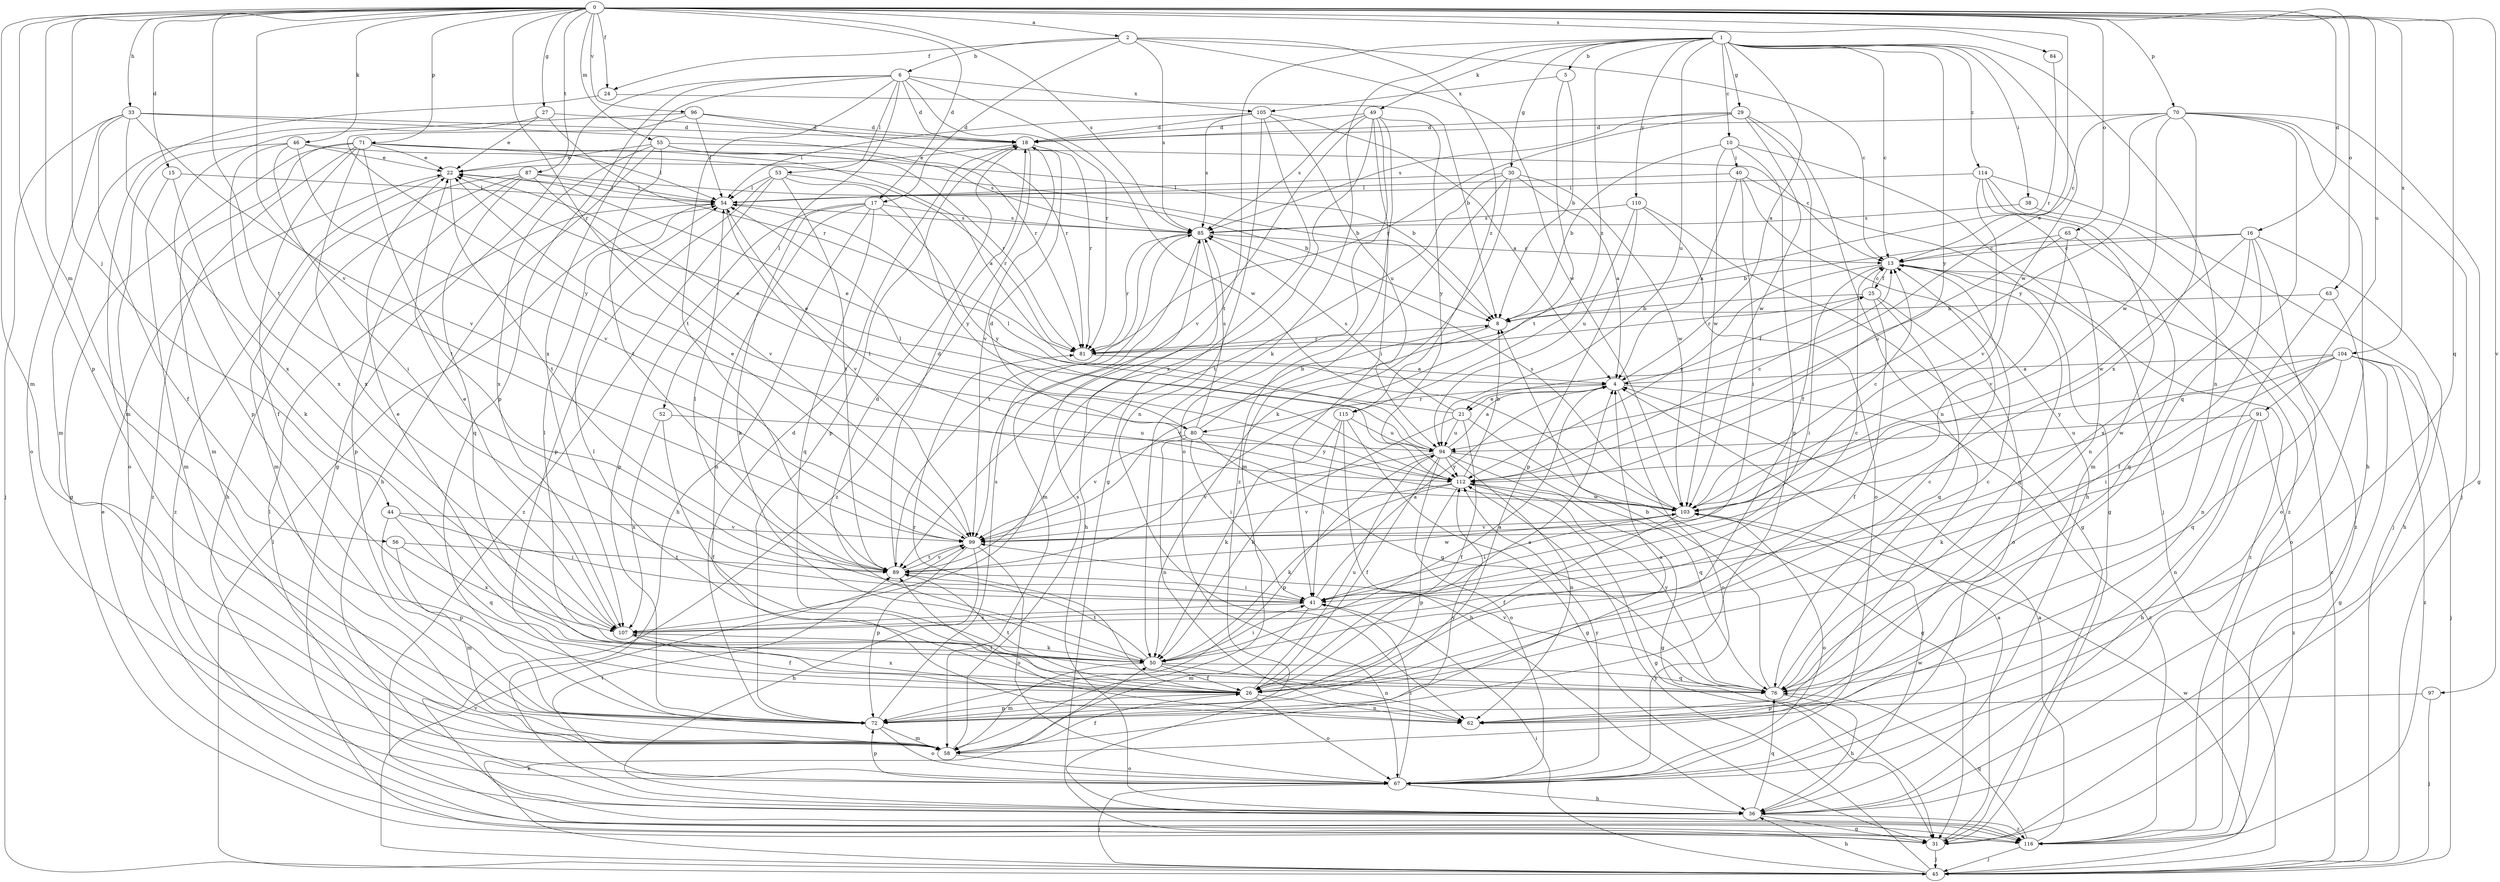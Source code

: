strict digraph  {
0;
1;
2;
4;
5;
6;
8;
10;
13;
15;
16;
17;
18;
21;
22;
24;
25;
26;
27;
29;
30;
31;
33;
36;
38;
40;
41;
44;
45;
46;
49;
50;
52;
53;
54;
55;
56;
58;
62;
63;
65;
67;
70;
71;
72;
76;
80;
81;
84;
85;
87;
89;
91;
94;
96;
97;
99;
103;
104;
105;
107;
110;
112;
114;
115;
116;
0 -> 2  [label=a];
0 -> 15  [label=d];
0 -> 16  [label=d];
0 -> 17  [label=d];
0 -> 21  [label=e];
0 -> 24  [label=f];
0 -> 27  [label=g];
0 -> 33  [label=h];
0 -> 44  [label=j];
0 -> 46  [label=k];
0 -> 55  [label=m];
0 -> 56  [label=m];
0 -> 58  [label=m];
0 -> 63  [label=o];
0 -> 65  [label=o];
0 -> 70  [label=p];
0 -> 71  [label=p];
0 -> 72  [label=p];
0 -> 76  [label=q];
0 -> 80  [label=r];
0 -> 84  [label=s];
0 -> 85  [label=s];
0 -> 87  [label=t];
0 -> 89  [label=t];
0 -> 91  [label=u];
0 -> 96  [label=v];
0 -> 97  [label=v];
0 -> 99  [label=v];
0 -> 104  [label=x];
1 -> 4  [label=a];
1 -> 5  [label=b];
1 -> 10  [label=c];
1 -> 13  [label=c];
1 -> 29  [label=g];
1 -> 30  [label=g];
1 -> 38  [label=i];
1 -> 49  [label=k];
1 -> 50  [label=k];
1 -> 62  [label=n];
1 -> 89  [label=t];
1 -> 94  [label=u];
1 -> 103  [label=w];
1 -> 110  [label=y];
1 -> 112  [label=y];
1 -> 114  [label=z];
1 -> 115  [label=z];
2 -> 6  [label=b];
2 -> 13  [label=c];
2 -> 17  [label=d];
2 -> 24  [label=f];
2 -> 85  [label=s];
2 -> 103  [label=w];
2 -> 115  [label=z];
4 -> 21  [label=e];
4 -> 25  [label=f];
4 -> 67  [label=o];
4 -> 80  [label=r];
4 -> 116  [label=z];
5 -> 8  [label=b];
5 -> 89  [label=t];
5 -> 105  [label=x];
6 -> 18  [label=d];
6 -> 31  [label=g];
6 -> 52  [label=l];
6 -> 53  [label=l];
6 -> 72  [label=p];
6 -> 81  [label=r];
6 -> 89  [label=t];
6 -> 103  [label=w];
6 -> 105  [label=x];
6 -> 107  [label=x];
8 -> 81  [label=r];
8 -> 99  [label=v];
10 -> 8  [label=b];
10 -> 40  [label=i];
10 -> 45  [label=j];
10 -> 72  [label=p];
10 -> 103  [label=w];
13 -> 25  [label=f];
13 -> 41  [label=i];
13 -> 76  [label=q];
13 -> 112  [label=y];
13 -> 116  [label=z];
15 -> 50  [label=k];
15 -> 54  [label=l];
15 -> 58  [label=m];
16 -> 8  [label=b];
16 -> 13  [label=c];
16 -> 26  [label=f];
16 -> 36  [label=h];
16 -> 67  [label=o];
16 -> 103  [label=w];
16 -> 107  [label=x];
17 -> 36  [label=h];
17 -> 50  [label=k];
17 -> 62  [label=n];
17 -> 72  [label=p];
17 -> 76  [label=q];
17 -> 85  [label=s];
17 -> 112  [label=y];
18 -> 22  [label=e];
18 -> 72  [label=p];
18 -> 81  [label=r];
18 -> 99  [label=v];
18 -> 116  [label=z];
21 -> 22  [label=e];
21 -> 26  [label=f];
21 -> 31  [label=g];
21 -> 50  [label=k];
21 -> 85  [label=s];
21 -> 94  [label=u];
22 -> 54  [label=l];
22 -> 89  [label=t];
22 -> 116  [label=z];
24 -> 8  [label=b];
24 -> 58  [label=m];
25 -> 8  [label=b];
25 -> 13  [label=c];
25 -> 26  [label=f];
25 -> 67  [label=o];
25 -> 76  [label=q];
25 -> 81  [label=r];
26 -> 4  [label=a];
26 -> 13  [label=c];
26 -> 54  [label=l];
26 -> 62  [label=n];
26 -> 67  [label=o];
26 -> 72  [label=p];
26 -> 81  [label=r];
26 -> 89  [label=t];
26 -> 94  [label=u];
26 -> 107  [label=x];
27 -> 18  [label=d];
27 -> 22  [label=e];
27 -> 58  [label=m];
27 -> 81  [label=r];
29 -> 18  [label=d];
29 -> 26  [label=f];
29 -> 62  [label=n];
29 -> 81  [label=r];
29 -> 85  [label=s];
29 -> 103  [label=w];
30 -> 4  [label=a];
30 -> 50  [label=k];
30 -> 54  [label=l];
30 -> 58  [label=m];
30 -> 89  [label=t];
30 -> 103  [label=w];
31 -> 4  [label=a];
31 -> 45  [label=j];
33 -> 18  [label=d];
33 -> 26  [label=f];
33 -> 45  [label=j];
33 -> 67  [label=o];
33 -> 81  [label=r];
33 -> 99  [label=v];
33 -> 107  [label=x];
36 -> 31  [label=g];
36 -> 54  [label=l];
36 -> 76  [label=q];
36 -> 103  [label=w];
36 -> 116  [label=z];
38 -> 85  [label=s];
38 -> 116  [label=z];
40 -> 4  [label=a];
40 -> 31  [label=g];
40 -> 36  [label=h];
40 -> 41  [label=i];
40 -> 54  [label=l];
41 -> 4  [label=a];
41 -> 13  [label=c];
41 -> 54  [label=l];
41 -> 58  [label=m];
41 -> 107  [label=x];
44 -> 41  [label=i];
44 -> 72  [label=p];
44 -> 76  [label=q];
44 -> 99  [label=v];
45 -> 13  [label=c];
45 -> 36  [label=h];
45 -> 41  [label=i];
45 -> 50  [label=k];
45 -> 54  [label=l];
45 -> 99  [label=v];
45 -> 103  [label=w];
45 -> 112  [label=y];
46 -> 8  [label=b];
46 -> 22  [label=e];
46 -> 41  [label=i];
46 -> 67  [label=o];
46 -> 99  [label=v];
46 -> 107  [label=x];
49 -> 18  [label=d];
49 -> 41  [label=i];
49 -> 67  [label=o];
49 -> 85  [label=s];
49 -> 99  [label=v];
49 -> 107  [label=x];
49 -> 112  [label=y];
49 -> 116  [label=z];
50 -> 4  [label=a];
50 -> 18  [label=d];
50 -> 22  [label=e];
50 -> 26  [label=f];
50 -> 41  [label=i];
50 -> 54  [label=l];
50 -> 58  [label=m];
50 -> 62  [label=n];
50 -> 76  [label=q];
50 -> 89  [label=t];
52 -> 26  [label=f];
52 -> 94  [label=u];
52 -> 107  [label=x];
53 -> 54  [label=l];
53 -> 72  [label=p];
53 -> 81  [label=r];
53 -> 89  [label=t];
53 -> 112  [label=y];
53 -> 116  [label=z];
54 -> 85  [label=s];
54 -> 99  [label=v];
55 -> 13  [label=c];
55 -> 22  [label=e];
55 -> 36  [label=h];
55 -> 81  [label=r];
55 -> 85  [label=s];
55 -> 89  [label=t];
55 -> 107  [label=x];
56 -> 58  [label=m];
56 -> 89  [label=t];
56 -> 107  [label=x];
58 -> 26  [label=f];
58 -> 67  [label=o];
58 -> 85  [label=s];
58 -> 112  [label=y];
62 -> 89  [label=t];
63 -> 8  [label=b];
63 -> 62  [label=n];
63 -> 67  [label=o];
65 -> 13  [label=c];
65 -> 76  [label=q];
65 -> 94  [label=u];
65 -> 99  [label=v];
67 -> 36  [label=h];
67 -> 41  [label=i];
67 -> 45  [label=j];
67 -> 72  [label=p];
67 -> 89  [label=t];
67 -> 112  [label=y];
70 -> 13  [label=c];
70 -> 18  [label=d];
70 -> 31  [label=g];
70 -> 36  [label=h];
70 -> 45  [label=j];
70 -> 76  [label=q];
70 -> 103  [label=w];
70 -> 107  [label=x];
70 -> 112  [label=y];
71 -> 4  [label=a];
71 -> 8  [label=b];
71 -> 22  [label=e];
71 -> 26  [label=f];
71 -> 31  [label=g];
71 -> 54  [label=l];
71 -> 58  [label=m];
71 -> 89  [label=t];
71 -> 107  [label=x];
71 -> 116  [label=z];
72 -> 4  [label=a];
72 -> 18  [label=d];
72 -> 58  [label=m];
72 -> 67  [label=o];
72 -> 85  [label=s];
76 -> 8  [label=b];
76 -> 13  [label=c];
76 -> 36  [label=h];
76 -> 99  [label=v];
76 -> 112  [label=y];
80 -> 8  [label=b];
80 -> 22  [label=e];
80 -> 41  [label=i];
80 -> 62  [label=n];
80 -> 76  [label=q];
80 -> 85  [label=s];
80 -> 99  [label=v];
80 -> 112  [label=y];
81 -> 4  [label=a];
84 -> 81  [label=r];
85 -> 13  [label=c];
85 -> 36  [label=h];
85 -> 58  [label=m];
85 -> 81  [label=r];
85 -> 89  [label=t];
87 -> 8  [label=b];
87 -> 36  [label=h];
87 -> 54  [label=l];
87 -> 58  [label=m];
87 -> 72  [label=p];
87 -> 76  [label=q];
87 -> 99  [label=v];
89 -> 18  [label=d];
89 -> 41  [label=i];
89 -> 99  [label=v];
89 -> 103  [label=w];
91 -> 36  [label=h];
91 -> 50  [label=k];
91 -> 62  [label=n];
91 -> 94  [label=u];
91 -> 116  [label=z];
94 -> 4  [label=a];
94 -> 22  [label=e];
94 -> 26  [label=f];
94 -> 31  [label=g];
94 -> 54  [label=l];
94 -> 62  [label=n];
94 -> 67  [label=o];
94 -> 72  [label=p];
94 -> 76  [label=q];
94 -> 99  [label=v];
94 -> 112  [label=y];
96 -> 18  [label=d];
96 -> 54  [label=l];
96 -> 72  [label=p];
96 -> 81  [label=r];
96 -> 112  [label=y];
97 -> 45  [label=j];
97 -> 72  [label=p];
99 -> 22  [label=e];
99 -> 36  [label=h];
99 -> 67  [label=o];
99 -> 72  [label=p];
99 -> 89  [label=t];
103 -> 13  [label=c];
103 -> 18  [label=d];
103 -> 26  [label=f];
103 -> 41  [label=i];
103 -> 54  [label=l];
103 -> 67  [label=o];
103 -> 85  [label=s];
103 -> 99  [label=v];
104 -> 4  [label=a];
104 -> 31  [label=g];
104 -> 41  [label=i];
104 -> 45  [label=j];
104 -> 76  [label=q];
104 -> 103  [label=w];
104 -> 112  [label=y];
104 -> 116  [label=z];
105 -> 4  [label=a];
105 -> 18  [label=d];
105 -> 31  [label=g];
105 -> 54  [label=l];
105 -> 62  [label=n];
105 -> 85  [label=s];
105 -> 94  [label=u];
107 -> 22  [label=e];
107 -> 26  [label=f];
107 -> 50  [label=k];
110 -> 31  [label=g];
110 -> 67  [label=o];
110 -> 72  [label=p];
110 -> 85  [label=s];
110 -> 94  [label=u];
112 -> 8  [label=b];
112 -> 13  [label=c];
112 -> 31  [label=g];
112 -> 50  [label=k];
112 -> 54  [label=l];
112 -> 72  [label=p];
112 -> 99  [label=v];
112 -> 103  [label=w];
114 -> 45  [label=j];
114 -> 54  [label=l];
114 -> 58  [label=m];
114 -> 62  [label=n];
114 -> 99  [label=v];
114 -> 116  [label=z];
115 -> 31  [label=g];
115 -> 36  [label=h];
115 -> 41  [label=i];
115 -> 50  [label=k];
115 -> 94  [label=u];
116 -> 4  [label=a];
116 -> 22  [label=e];
116 -> 45  [label=j];
116 -> 76  [label=q];
}
